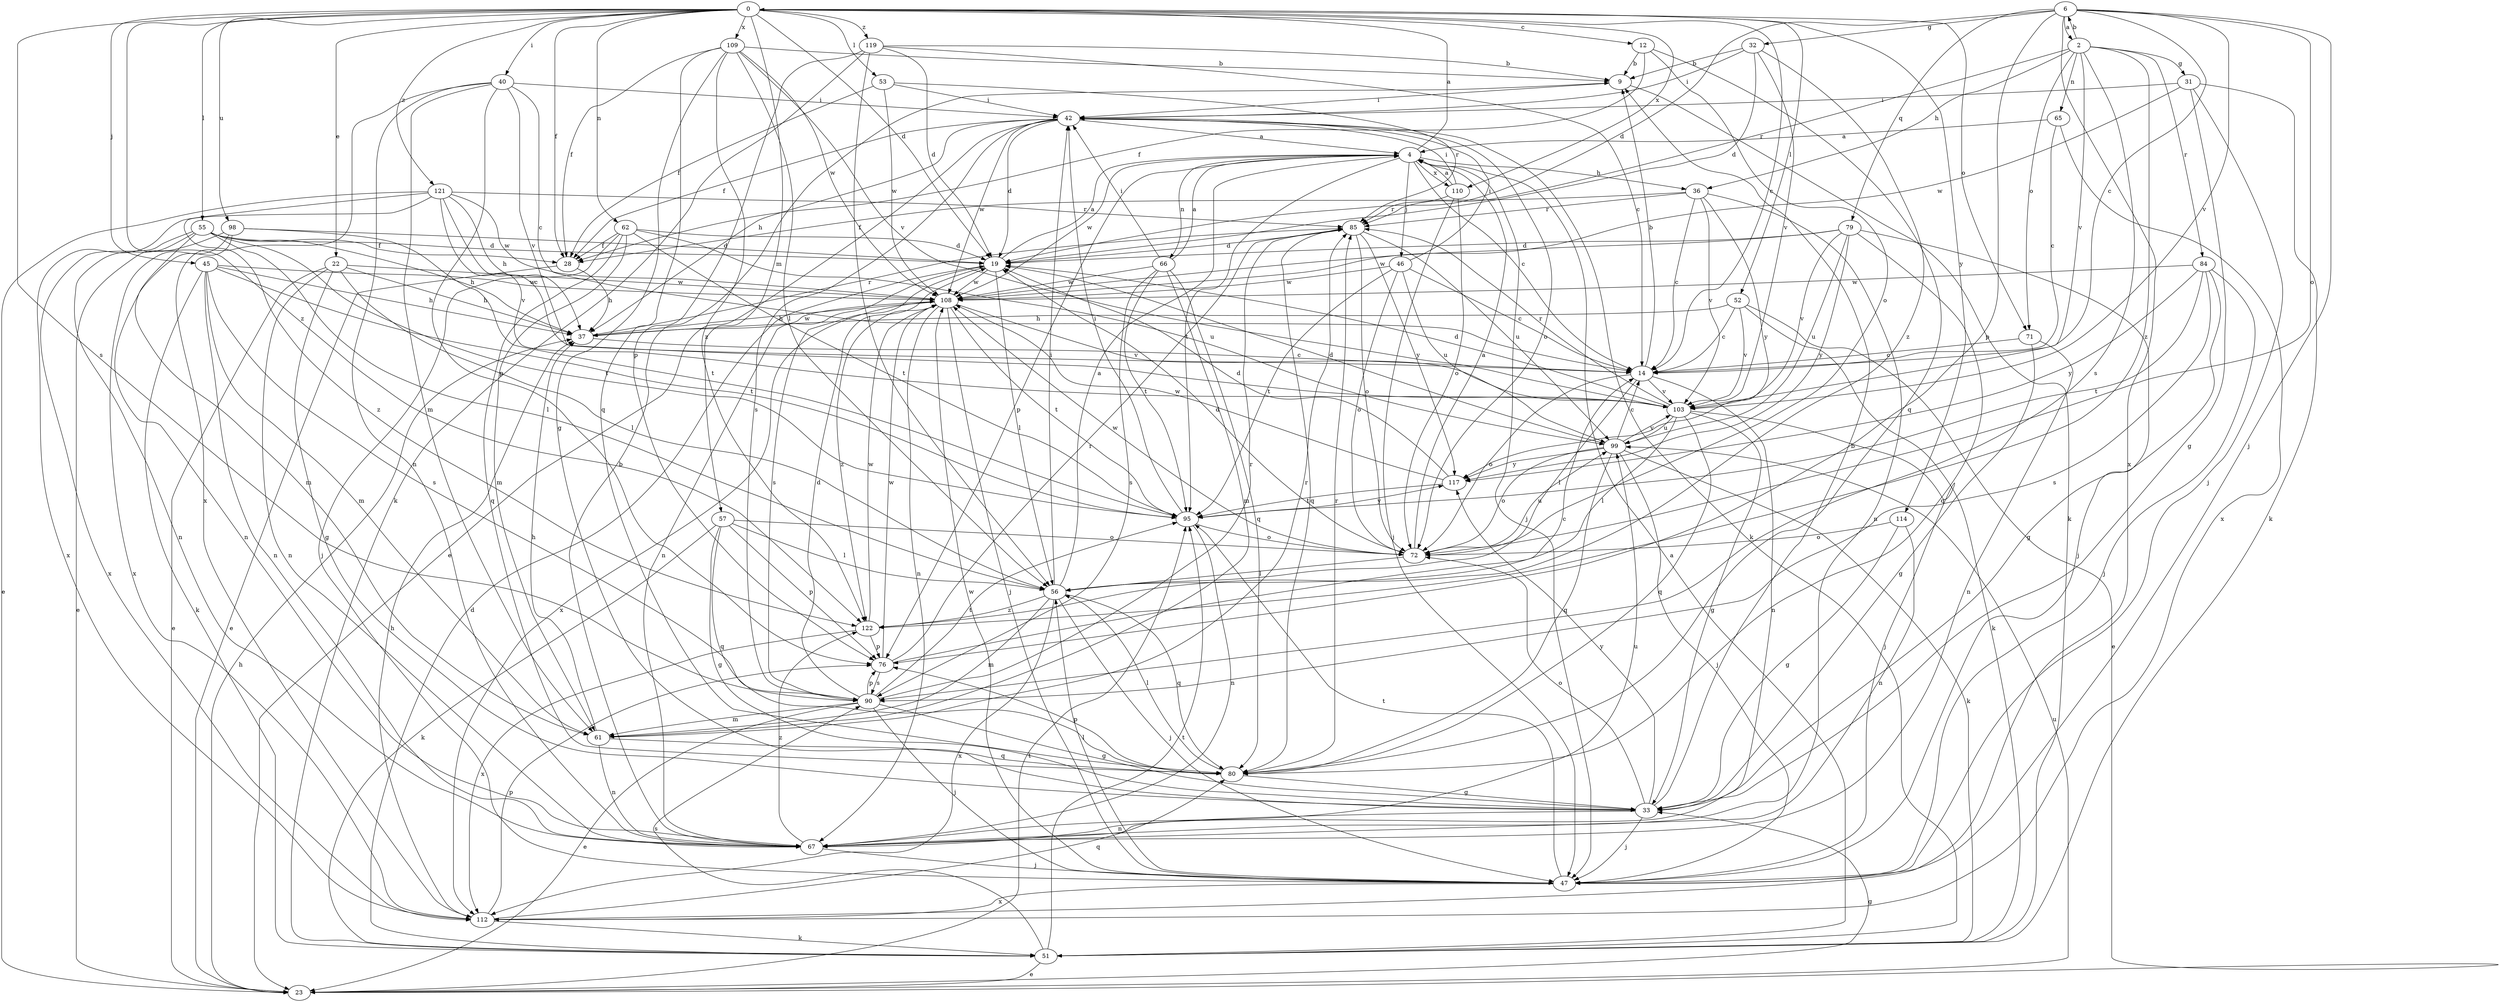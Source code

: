 strict digraph  {
0;
2;
4;
6;
9;
12;
14;
19;
22;
23;
28;
31;
32;
33;
36;
37;
40;
42;
45;
46;
47;
51;
52;
53;
55;
56;
57;
61;
62;
65;
66;
67;
71;
72;
76;
79;
80;
84;
85;
90;
95;
98;
99;
103;
108;
109;
110;
112;
114;
117;
119;
121;
122;
0 -> 12  [label=c];
0 -> 14  [label=c];
0 -> 19  [label=d];
0 -> 22  [label=e];
0 -> 28  [label=f];
0 -> 40  [label=i];
0 -> 45  [label=j];
0 -> 52  [label=l];
0 -> 53  [label=l];
0 -> 55  [label=l];
0 -> 57  [label=m];
0 -> 62  [label=n];
0 -> 71  [label=o];
0 -> 90  [label=s];
0 -> 98  [label=u];
0 -> 109  [label=x];
0 -> 110  [label=x];
0 -> 114  [label=y];
0 -> 119  [label=z];
0 -> 121  [label=z];
0 -> 122  [label=z];
2 -> 6  [label=b];
2 -> 31  [label=g];
2 -> 36  [label=h];
2 -> 65  [label=n];
2 -> 71  [label=o];
2 -> 84  [label=r];
2 -> 85  [label=r];
2 -> 90  [label=s];
2 -> 103  [label=v];
2 -> 122  [label=z];
4 -> 0  [label=a];
4 -> 14  [label=c];
4 -> 36  [label=h];
4 -> 46  [label=j];
4 -> 47  [label=j];
4 -> 66  [label=n];
4 -> 76  [label=p];
4 -> 95  [label=t];
4 -> 108  [label=w];
4 -> 110  [label=x];
6 -> 2  [label=a];
6 -> 14  [label=c];
6 -> 19  [label=d];
6 -> 32  [label=g];
6 -> 47  [label=j];
6 -> 72  [label=o];
6 -> 76  [label=p];
6 -> 79  [label=q];
6 -> 103  [label=v];
6 -> 112  [label=x];
9 -> 42  [label=i];
9 -> 51  [label=k];
12 -> 9  [label=b];
12 -> 28  [label=f];
12 -> 72  [label=o];
12 -> 80  [label=q];
14 -> 9  [label=b];
14 -> 56  [label=l];
14 -> 67  [label=n];
14 -> 72  [label=o];
14 -> 103  [label=v];
19 -> 4  [label=a];
19 -> 56  [label=l];
19 -> 67  [label=n];
19 -> 90  [label=s];
19 -> 108  [label=w];
22 -> 23  [label=e];
22 -> 33  [label=g];
22 -> 37  [label=h];
22 -> 56  [label=l];
22 -> 67  [label=n];
22 -> 108  [label=w];
23 -> 33  [label=g];
23 -> 37  [label=h];
23 -> 95  [label=t];
23 -> 99  [label=u];
28 -> 23  [label=e];
28 -> 37  [label=h];
31 -> 33  [label=g];
31 -> 42  [label=i];
31 -> 47  [label=j];
31 -> 51  [label=k];
31 -> 108  [label=w];
32 -> 9  [label=b];
32 -> 19  [label=d];
32 -> 42  [label=i];
32 -> 103  [label=v];
32 -> 122  [label=z];
33 -> 9  [label=b];
33 -> 47  [label=j];
33 -> 67  [label=n];
33 -> 72  [label=o];
33 -> 117  [label=y];
36 -> 14  [label=c];
36 -> 28  [label=f];
36 -> 67  [label=n];
36 -> 85  [label=r];
36 -> 103  [label=v];
36 -> 117  [label=y];
37 -> 14  [label=c];
37 -> 85  [label=r];
37 -> 108  [label=w];
40 -> 14  [label=c];
40 -> 42  [label=i];
40 -> 61  [label=m];
40 -> 67  [label=n];
40 -> 76  [label=p];
40 -> 103  [label=v];
40 -> 112  [label=x];
42 -> 4  [label=a];
42 -> 19  [label=d];
42 -> 23  [label=e];
42 -> 28  [label=f];
42 -> 37  [label=h];
42 -> 51  [label=k];
42 -> 72  [label=o];
42 -> 90  [label=s];
42 -> 108  [label=w];
45 -> 37  [label=h];
45 -> 51  [label=k];
45 -> 61  [label=m];
45 -> 67  [label=n];
45 -> 90  [label=s];
45 -> 95  [label=t];
45 -> 108  [label=w];
46 -> 14  [label=c];
46 -> 42  [label=i];
46 -> 72  [label=o];
46 -> 95  [label=t];
46 -> 99  [label=u];
46 -> 108  [label=w];
47 -> 56  [label=l];
47 -> 95  [label=t];
47 -> 108  [label=w];
47 -> 112  [label=x];
51 -> 4  [label=a];
51 -> 19  [label=d];
51 -> 23  [label=e];
51 -> 90  [label=s];
51 -> 95  [label=t];
52 -> 14  [label=c];
52 -> 23  [label=e];
52 -> 37  [label=h];
52 -> 51  [label=k];
52 -> 103  [label=v];
53 -> 28  [label=f];
53 -> 42  [label=i];
53 -> 85  [label=r];
53 -> 108  [label=w];
55 -> 19  [label=d];
55 -> 28  [label=f];
55 -> 37  [label=h];
55 -> 56  [label=l];
55 -> 61  [label=m];
55 -> 67  [label=n];
55 -> 95  [label=t];
55 -> 112  [label=x];
56 -> 4  [label=a];
56 -> 42  [label=i];
56 -> 47  [label=j];
56 -> 61  [label=m];
56 -> 80  [label=q];
56 -> 112  [label=x];
56 -> 122  [label=z];
57 -> 33  [label=g];
57 -> 51  [label=k];
57 -> 56  [label=l];
57 -> 72  [label=o];
57 -> 76  [label=p];
57 -> 80  [label=q];
61 -> 37  [label=h];
61 -> 67  [label=n];
61 -> 80  [label=q];
61 -> 85  [label=r];
62 -> 19  [label=d];
62 -> 28  [label=f];
62 -> 47  [label=j];
62 -> 61  [label=m];
62 -> 80  [label=q];
62 -> 95  [label=t];
62 -> 99  [label=u];
65 -> 4  [label=a];
65 -> 14  [label=c];
65 -> 112  [label=x];
66 -> 4  [label=a];
66 -> 42  [label=i];
66 -> 61  [label=m];
66 -> 80  [label=q];
66 -> 90  [label=s];
66 -> 95  [label=t];
66 -> 108  [label=w];
67 -> 9  [label=b];
67 -> 47  [label=j];
67 -> 99  [label=u];
67 -> 122  [label=z];
71 -> 14  [label=c];
71 -> 33  [label=g];
71 -> 67  [label=n];
72 -> 4  [label=a];
72 -> 19  [label=d];
72 -> 56  [label=l];
72 -> 99  [label=u];
72 -> 108  [label=w];
76 -> 14  [label=c];
76 -> 85  [label=r];
76 -> 90  [label=s];
76 -> 108  [label=w];
79 -> 19  [label=d];
79 -> 47  [label=j];
79 -> 80  [label=q];
79 -> 99  [label=u];
79 -> 103  [label=v];
79 -> 108  [label=w];
79 -> 117  [label=y];
80 -> 33  [label=g];
80 -> 56  [label=l];
80 -> 76  [label=p];
80 -> 85  [label=r];
84 -> 33  [label=g];
84 -> 47  [label=j];
84 -> 90  [label=s];
84 -> 95  [label=t];
84 -> 108  [label=w];
84 -> 117  [label=y];
85 -> 19  [label=d];
85 -> 72  [label=o];
85 -> 80  [label=q];
85 -> 99  [label=u];
85 -> 117  [label=y];
90 -> 19  [label=d];
90 -> 23  [label=e];
90 -> 33  [label=g];
90 -> 47  [label=j];
90 -> 61  [label=m];
90 -> 76  [label=p];
90 -> 85  [label=r];
90 -> 95  [label=t];
95 -> 42  [label=i];
95 -> 67  [label=n];
95 -> 72  [label=o];
95 -> 117  [label=y];
98 -> 19  [label=d];
98 -> 23  [label=e];
98 -> 67  [label=n];
98 -> 95  [label=t];
98 -> 112  [label=x];
99 -> 14  [label=c];
99 -> 19  [label=d];
99 -> 47  [label=j];
99 -> 51  [label=k];
99 -> 72  [label=o];
99 -> 80  [label=q];
99 -> 103  [label=v];
99 -> 117  [label=y];
103 -> 19  [label=d];
103 -> 33  [label=g];
103 -> 47  [label=j];
103 -> 56  [label=l];
103 -> 80  [label=q];
103 -> 85  [label=r];
103 -> 99  [label=u];
108 -> 37  [label=h];
108 -> 47  [label=j];
108 -> 67  [label=n];
108 -> 95  [label=t];
108 -> 103  [label=v];
108 -> 112  [label=x];
108 -> 122  [label=z];
109 -> 9  [label=b];
109 -> 28  [label=f];
109 -> 33  [label=g];
109 -> 56  [label=l];
109 -> 80  [label=q];
109 -> 103  [label=v];
109 -> 108  [label=w];
109 -> 122  [label=z];
110 -> 4  [label=a];
110 -> 42  [label=i];
110 -> 47  [label=j];
110 -> 72  [label=o];
110 -> 85  [label=r];
112 -> 37  [label=h];
112 -> 51  [label=k];
112 -> 76  [label=p];
112 -> 80  [label=q];
114 -> 33  [label=g];
114 -> 67  [label=n];
114 -> 72  [label=o];
117 -> 19  [label=d];
117 -> 95  [label=t];
117 -> 108  [label=w];
119 -> 9  [label=b];
119 -> 14  [label=c];
119 -> 19  [label=d];
119 -> 51  [label=k];
119 -> 56  [label=l];
119 -> 76  [label=p];
121 -> 14  [label=c];
121 -> 23  [label=e];
121 -> 37  [label=h];
121 -> 85  [label=r];
121 -> 103  [label=v];
121 -> 108  [label=w];
121 -> 112  [label=x];
121 -> 122  [label=z];
122 -> 76  [label=p];
122 -> 108  [label=w];
122 -> 112  [label=x];
}

